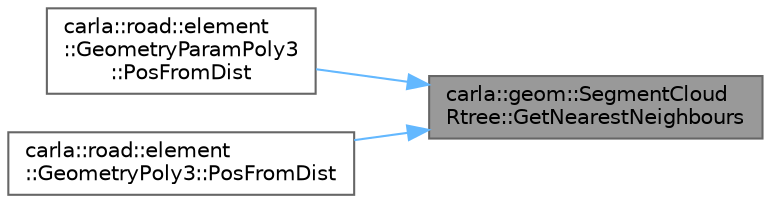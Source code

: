 digraph "carla::geom::SegmentCloudRtree::GetNearestNeighbours"
{
 // INTERACTIVE_SVG=YES
 // LATEX_PDF_SIZE
  bgcolor="transparent";
  edge [fontname=Helvetica,fontsize=10,labelfontname=Helvetica,labelfontsize=10];
  node [fontname=Helvetica,fontsize=10,shape=box,height=0.2,width=0.4];
  rankdir="RL";
  Node1 [id="Node000001",label="carla::geom::SegmentCloud\lRtree::GetNearestNeighbours",height=0.2,width=0.4,color="gray40", fillcolor="grey60", style="filled", fontcolor="black",tooltip=" "];
  Node1 -> Node2 [id="edge1_Node000001_Node000002",dir="back",color="steelblue1",style="solid",tooltip=" "];
  Node2 [id="Node000002",label="carla::road::element\l::GeometryParamPoly3\l::PosFromDist",height=0.2,width=0.4,color="grey40", fillcolor="white", style="filled",URL="$da/dfa/classcarla_1_1road_1_1element_1_1GeometryParamPoly3.html#a557c2836f4ffc83c9eb3e1a5f3cc2e40",tooltip=" "];
  Node1 -> Node3 [id="edge2_Node000001_Node000003",dir="back",color="steelblue1",style="solid",tooltip=" "];
  Node3 [id="Node000003",label="carla::road::element\l::GeometryPoly3::PosFromDist",height=0.2,width=0.4,color="grey40", fillcolor="white", style="filled",URL="$da/dee/classcarla_1_1road_1_1element_1_1GeometryPoly3.html#a7e10bafa9670df87f6c5daee6ae09cde",tooltip=" "];
}

